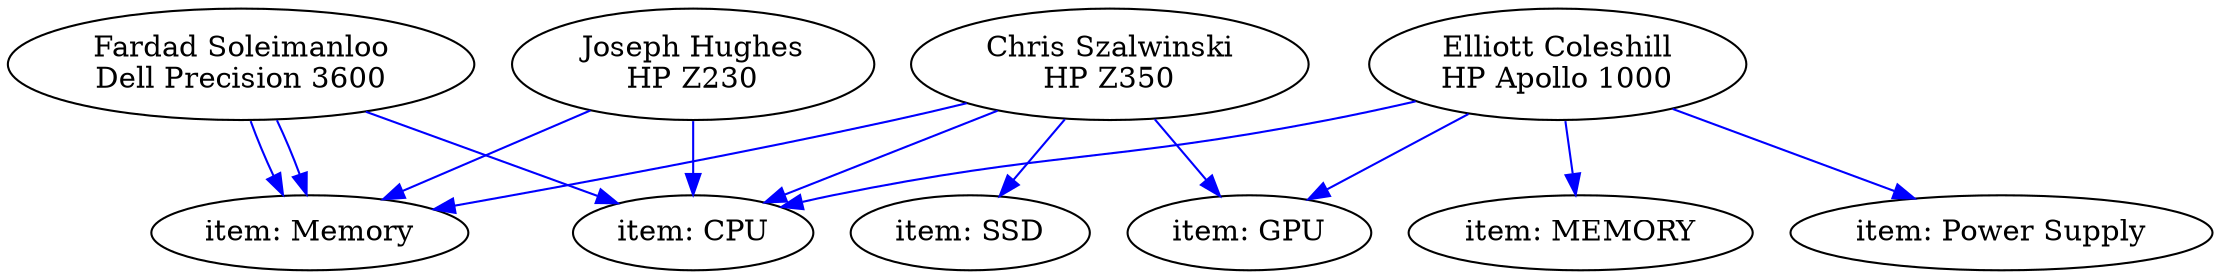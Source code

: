 digraph Ordergraph {
"Fardad Soleimanloo
Dell Precision 3600" -> "item: CPU" [color=blue];
"Fardad Soleimanloo
Dell Precision 3600" -> "item: Memory" [color=blue];
"Fardad Soleimanloo
Dell Precision 3600" -> "item: Memory" [color=blue];
"Joseph Hughes
HP Z230" -> "item: CPU" [color=blue];
"Joseph Hughes
HP Z230" -> "item: Memory" [color=blue];
"Chris Szalwinski
HP Z350" -> "item: CPU" [color=blue];
"Chris Szalwinski
HP Z350" -> "item: Memory" [color=blue];
"Chris Szalwinski
HP Z350" -> "item: SSD" [color=blue];
"Chris Szalwinski
HP Z350" -> "item: GPU" [color=blue];
"Elliott Coleshill
HP Apollo 1000" -> "item: CPU" [color=blue];
"Elliott Coleshill
HP Apollo 1000" -> "item: MEMORY" [color=blue];
"Elliott Coleshill
HP Apollo 1000" -> "item: Power Supply" [color=blue];
"Elliott Coleshill
HP Apollo 1000" -> "item: GPU" [color=blue];
}
